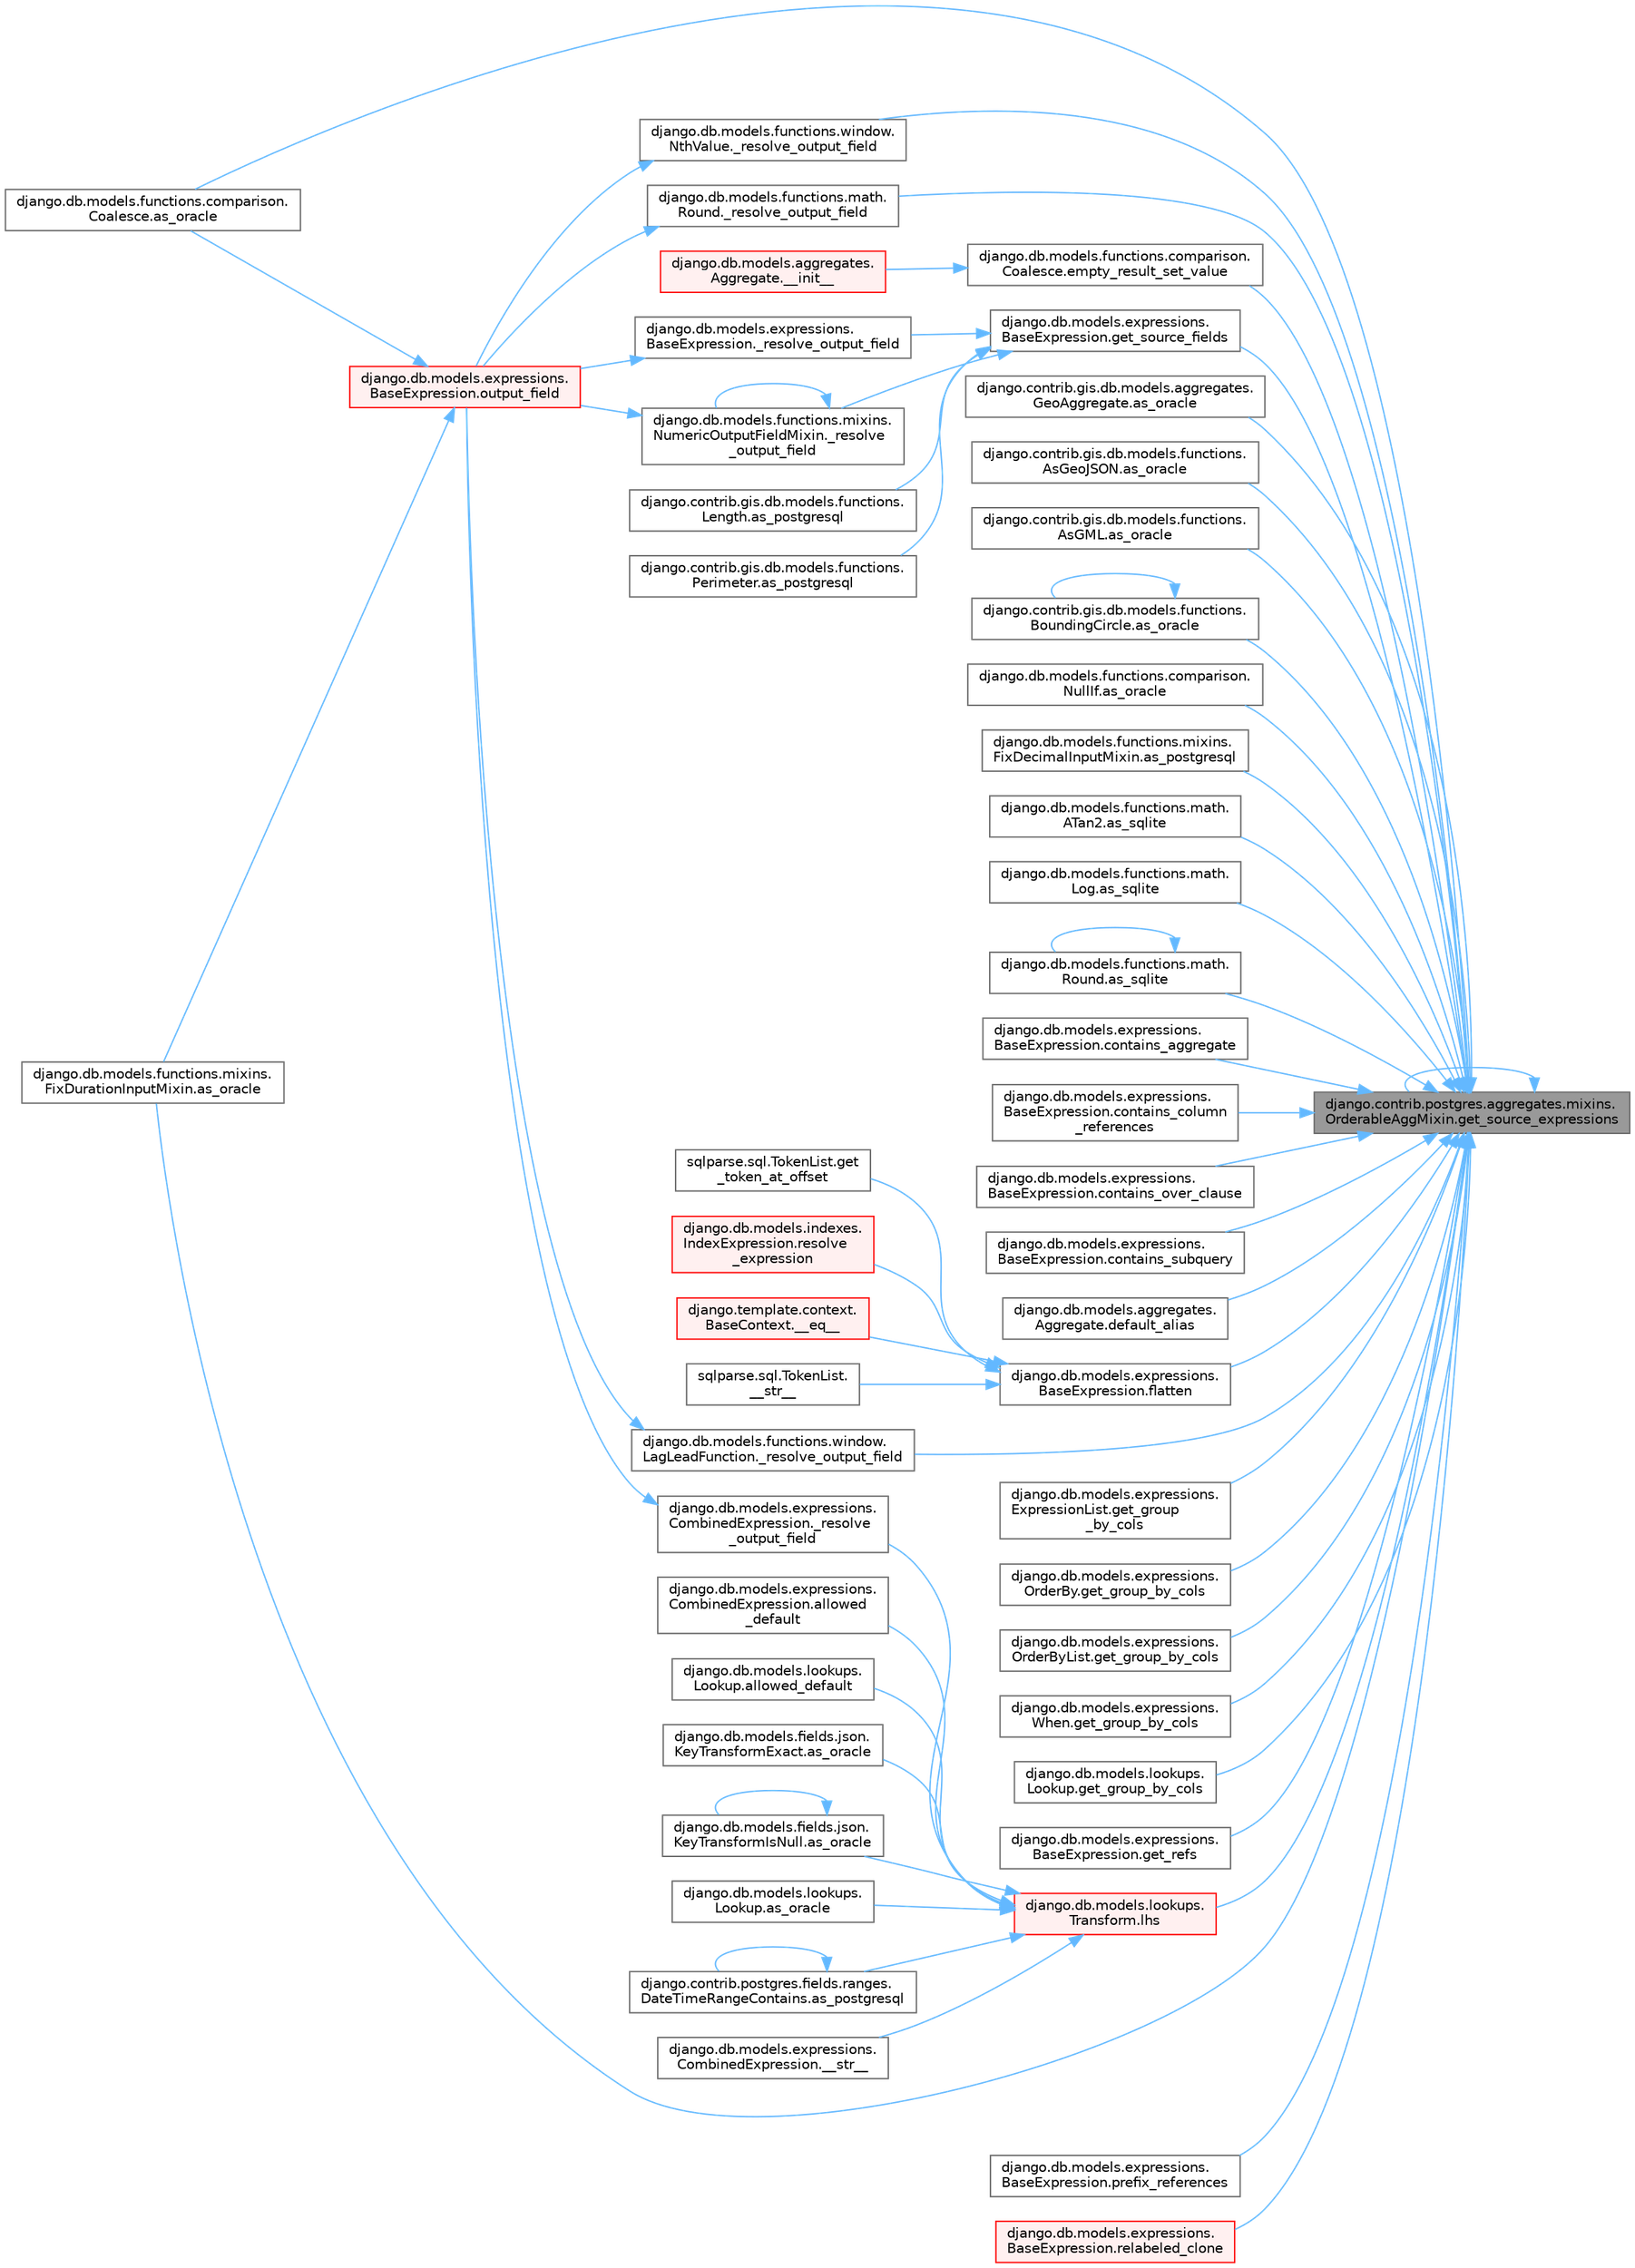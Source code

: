 digraph "django.contrib.postgres.aggregates.mixins.OrderableAggMixin.get_source_expressions"
{
 // LATEX_PDF_SIZE
  bgcolor="transparent";
  edge [fontname=Helvetica,fontsize=10,labelfontname=Helvetica,labelfontsize=10];
  node [fontname=Helvetica,fontsize=10,shape=box,height=0.2,width=0.4];
  rankdir="RL";
  Node1 [id="Node000001",label="django.contrib.postgres.aggregates.mixins.\lOrderableAggMixin.get_source_expressions",height=0.2,width=0.4,color="gray40", fillcolor="grey60", style="filled", fontcolor="black",tooltip=" "];
  Node1 -> Node2 [id="edge1_Node000001_Node000002",dir="back",color="steelblue1",style="solid",tooltip=" "];
  Node2 [id="Node000002",label="django.db.models.functions.math.\lRound._resolve_output_field",height=0.2,width=0.4,color="grey40", fillcolor="white", style="filled",URL="$classdjango_1_1db_1_1models_1_1functions_1_1math_1_1_round.html#aa7b9332c35bc83a0f7055177fb9304e3",tooltip=" "];
  Node2 -> Node3 [id="edge2_Node000002_Node000003",dir="back",color="steelblue1",style="solid",tooltip=" "];
  Node3 [id="Node000003",label="django.db.models.expressions.\lBaseExpression.output_field",height=0.2,width=0.4,color="red", fillcolor="#FFF0F0", style="filled",URL="$classdjango_1_1db_1_1models_1_1expressions_1_1_base_expression.html#a7f0982cb1de5cdeaa7f043c3ae611a6d",tooltip=" "];
  Node3 -> Node44 [id="edge3_Node000003_Node000044",dir="back",color="steelblue1",style="solid",tooltip=" "];
  Node44 [id="Node000044",label="django.db.models.functions.comparison.\lCoalesce.as_oracle",height=0.2,width=0.4,color="grey40", fillcolor="white", style="filled",URL="$classdjango_1_1db_1_1models_1_1functions_1_1comparison_1_1_coalesce.html#a1bbeea180ef3ef4d8ba5d51d33d6ef85",tooltip=" "];
  Node3 -> Node69 [id="edge4_Node000003_Node000069",dir="back",color="steelblue1",style="solid",tooltip=" "];
  Node69 [id="Node000069",label="django.db.models.functions.mixins.\lFixDurationInputMixin.as_oracle",height=0.2,width=0.4,color="grey40", fillcolor="white", style="filled",URL="$classdjango_1_1db_1_1models_1_1functions_1_1mixins_1_1_fix_duration_input_mixin.html#a2e5d6957724a89d03541cc897b6e6e53",tooltip=" "];
  Node1 -> Node1171 [id="edge5_Node000001_Node001171",dir="back",color="steelblue1",style="solid",tooltip=" "];
  Node1171 [id="Node001171",label="django.db.models.functions.window.\lLagLeadFunction._resolve_output_field",height=0.2,width=0.4,color="grey40", fillcolor="white", style="filled",URL="$classdjango_1_1db_1_1models_1_1functions_1_1window_1_1_lag_lead_function.html#ad9fef4f0de0bae4168483d83bf154eb5",tooltip=" "];
  Node1171 -> Node3 [id="edge6_Node001171_Node000003",dir="back",color="steelblue1",style="solid",tooltip=" "];
  Node1 -> Node1172 [id="edge7_Node000001_Node001172",dir="back",color="steelblue1",style="solid",tooltip=" "];
  Node1172 [id="Node001172",label="django.db.models.functions.window.\lNthValue._resolve_output_field",height=0.2,width=0.4,color="grey40", fillcolor="white", style="filled",URL="$classdjango_1_1db_1_1models_1_1functions_1_1window_1_1_nth_value.html#a01f5c13b954177f7f499ab3a354aa38a",tooltip=" "];
  Node1172 -> Node3 [id="edge8_Node001172_Node000003",dir="back",color="steelblue1",style="solid",tooltip=" "];
  Node1 -> Node345 [id="edge9_Node000001_Node000345",dir="back",color="steelblue1",style="solid",tooltip=" "];
  Node345 [id="Node000345",label="django.contrib.gis.db.models.aggregates.\lGeoAggregate.as_oracle",height=0.2,width=0.4,color="grey40", fillcolor="white", style="filled",URL="$classdjango_1_1contrib_1_1gis_1_1db_1_1models_1_1aggregates_1_1_geo_aggregate.html#a537ce307d50a80a372c22e07a9f25fa6",tooltip=" "];
  Node1 -> Node346 [id="edge10_Node000001_Node000346",dir="back",color="steelblue1",style="solid",tooltip=" "];
  Node346 [id="Node000346",label="django.contrib.gis.db.models.functions.\lAsGeoJSON.as_oracle",height=0.2,width=0.4,color="grey40", fillcolor="white", style="filled",URL="$classdjango_1_1contrib_1_1gis_1_1db_1_1models_1_1functions_1_1_as_geo_j_s_o_n.html#ae6e5acc7a92749f69dc7b18a973ffaae",tooltip=" "];
  Node1 -> Node347 [id="edge11_Node000001_Node000347",dir="back",color="steelblue1",style="solid",tooltip=" "];
  Node347 [id="Node000347",label="django.contrib.gis.db.models.functions.\lAsGML.as_oracle",height=0.2,width=0.4,color="grey40", fillcolor="white", style="filled",URL="$classdjango_1_1contrib_1_1gis_1_1db_1_1models_1_1functions_1_1_as_g_m_l.html#a0a70238d2ad8f058ef86dbfc6e8f3566",tooltip=" "];
  Node1 -> Node348 [id="edge12_Node000001_Node000348",dir="back",color="steelblue1",style="solid",tooltip=" "];
  Node348 [id="Node000348",label="django.contrib.gis.db.models.functions.\lBoundingCircle.as_oracle",height=0.2,width=0.4,color="grey40", fillcolor="white", style="filled",URL="$classdjango_1_1contrib_1_1gis_1_1db_1_1models_1_1functions_1_1_bounding_circle.html#a63203e27009441455a424b3a41593cd6",tooltip=" "];
  Node348 -> Node348 [id="edge13_Node000348_Node000348",dir="back",color="steelblue1",style="solid",tooltip=" "];
  Node1 -> Node44 [id="edge14_Node000001_Node000044",dir="back",color="steelblue1",style="solid",tooltip=" "];
  Node1 -> Node1173 [id="edge15_Node000001_Node001173",dir="back",color="steelblue1",style="solid",tooltip=" "];
  Node1173 [id="Node001173",label="django.db.models.functions.comparison.\lNullIf.as_oracle",height=0.2,width=0.4,color="grey40", fillcolor="white", style="filled",URL="$classdjango_1_1db_1_1models_1_1functions_1_1comparison_1_1_null_if.html#a61867c3acf8c0e19cbc06115618e395b",tooltip=" "];
  Node1 -> Node69 [id="edge16_Node000001_Node000069",dir="back",color="steelblue1",style="solid",tooltip=" "];
  Node1 -> Node352 [id="edge17_Node000001_Node000352",dir="back",color="steelblue1",style="solid",tooltip=" "];
  Node352 [id="Node000352",label="django.db.models.functions.mixins.\lFixDecimalInputMixin.as_postgresql",height=0.2,width=0.4,color="grey40", fillcolor="white", style="filled",URL="$classdjango_1_1db_1_1models_1_1functions_1_1mixins_1_1_fix_decimal_input_mixin.html#a064b38a679e55776f87518bc24a2f4a0",tooltip=" "];
  Node1 -> Node56 [id="edge18_Node000001_Node000056",dir="back",color="steelblue1",style="solid",tooltip=" "];
  Node56 [id="Node000056",label="django.db.models.functions.math.\lATan2.as_sqlite",height=0.2,width=0.4,color="grey40", fillcolor="white", style="filled",URL="$classdjango_1_1db_1_1models_1_1functions_1_1math_1_1_a_tan2.html#ac343d11000341dfc431de19f416ea4b6",tooltip=" "];
  Node1 -> Node57 [id="edge19_Node000001_Node000057",dir="back",color="steelblue1",style="solid",tooltip=" "];
  Node57 [id="Node000057",label="django.db.models.functions.math.\lLog.as_sqlite",height=0.2,width=0.4,color="grey40", fillcolor="white", style="filled",URL="$classdjango_1_1db_1_1models_1_1functions_1_1math_1_1_log.html#afcc146563033738d87dd1dc17d005111",tooltip=" "];
  Node1 -> Node1174 [id="edge20_Node000001_Node001174",dir="back",color="steelblue1",style="solid",tooltip=" "];
  Node1174 [id="Node001174",label="django.db.models.functions.math.\lRound.as_sqlite",height=0.2,width=0.4,color="grey40", fillcolor="white", style="filled",URL="$classdjango_1_1db_1_1models_1_1functions_1_1math_1_1_round.html#a287d7884d03a3cb2338f8327d36ab7f4",tooltip=" "];
  Node1174 -> Node1174 [id="edge21_Node001174_Node001174",dir="back",color="steelblue1",style="solid",tooltip=" "];
  Node1 -> Node1175 [id="edge22_Node000001_Node001175",dir="back",color="steelblue1",style="solid",tooltip=" "];
  Node1175 [id="Node001175",label="django.db.models.expressions.\lBaseExpression.contains_aggregate",height=0.2,width=0.4,color="grey40", fillcolor="white", style="filled",URL="$classdjango_1_1db_1_1models_1_1expressions_1_1_base_expression.html#af76d4a76e3f54db9a32b8d5ee2b87948",tooltip=" "];
  Node1 -> Node1176 [id="edge23_Node000001_Node001176",dir="back",color="steelblue1",style="solid",tooltip=" "];
  Node1176 [id="Node001176",label="django.db.models.expressions.\lBaseExpression.contains_column\l_references",height=0.2,width=0.4,color="grey40", fillcolor="white", style="filled",URL="$classdjango_1_1db_1_1models_1_1expressions_1_1_base_expression.html#af5c4b142fefb4788abf2261a2582dfe9",tooltip=" "];
  Node1 -> Node1177 [id="edge24_Node000001_Node001177",dir="back",color="steelblue1",style="solid",tooltip=" "];
  Node1177 [id="Node001177",label="django.db.models.expressions.\lBaseExpression.contains_over_clause",height=0.2,width=0.4,color="grey40", fillcolor="white", style="filled",URL="$classdjango_1_1db_1_1models_1_1expressions_1_1_base_expression.html#aabc4ca4ab54ff580926e71248c5612ab",tooltip=" "];
  Node1 -> Node1178 [id="edge25_Node000001_Node001178",dir="back",color="steelblue1",style="solid",tooltip=" "];
  Node1178 [id="Node001178",label="django.db.models.expressions.\lBaseExpression.contains_subquery",height=0.2,width=0.4,color="grey40", fillcolor="white", style="filled",URL="$classdjango_1_1db_1_1models_1_1expressions_1_1_base_expression.html#a218f7301f2126ca595a0e79df4f91b12",tooltip=" "];
  Node1 -> Node1179 [id="edge26_Node000001_Node001179",dir="back",color="steelblue1",style="solid",tooltip=" "];
  Node1179 [id="Node001179",label="django.db.models.aggregates.\lAggregate.default_alias",height=0.2,width=0.4,color="grey40", fillcolor="white", style="filled",URL="$classdjango_1_1db_1_1models_1_1aggregates_1_1_aggregate.html#a5d12250db1f3dfd711dad17ee7ea37d5",tooltip=" "];
  Node1 -> Node1180 [id="edge27_Node000001_Node001180",dir="back",color="steelblue1",style="solid",tooltip=" "];
  Node1180 [id="Node001180",label="django.db.models.functions.comparison.\lCoalesce.empty_result_set_value",height=0.2,width=0.4,color="grey40", fillcolor="white", style="filled",URL="$classdjango_1_1db_1_1models_1_1functions_1_1comparison_1_1_coalesce.html#a098df2aa87e871b6bc726d3839a7f259",tooltip=" "];
  Node1180 -> Node1181 [id="edge28_Node001180_Node001181",dir="back",color="steelblue1",style="solid",tooltip=" "];
  Node1181 [id="Node001181",label="django.db.models.aggregates.\lAggregate.__init__",height=0.2,width=0.4,color="red", fillcolor="#FFF0F0", style="filled",URL="$classdjango_1_1db_1_1models_1_1aggregates_1_1_aggregate.html#a946f9b8e47e99bb91408ac6c4059401f",tooltip=" "];
  Node1 -> Node1182 [id="edge29_Node000001_Node001182",dir="back",color="steelblue1",style="solid",tooltip=" "];
  Node1182 [id="Node001182",label="django.db.models.expressions.\lBaseExpression.flatten",height=0.2,width=0.4,color="grey40", fillcolor="white", style="filled",URL="$classdjango_1_1db_1_1models_1_1expressions_1_1_base_expression.html#a8493b4576a0e604f1dd483d0206430ac",tooltip=" "];
  Node1182 -> Node1183 [id="edge30_Node001182_Node001183",dir="back",color="steelblue1",style="solid",tooltip=" "];
  Node1183 [id="Node001183",label="django.template.context.\lBaseContext.__eq__",height=0.2,width=0.4,color="red", fillcolor="#FFF0F0", style="filled",URL="$classdjango_1_1template_1_1context_1_1_base_context.html#a5867d06e0333b61e05dace68d0a657c9",tooltip=" "];
  Node1182 -> Node1184 [id="edge31_Node001182_Node001184",dir="back",color="steelblue1",style="solid",tooltip=" "];
  Node1184 [id="Node001184",label="sqlparse.sql.TokenList.\l__str__",height=0.2,width=0.4,color="grey40", fillcolor="white", style="filled",URL="$classsqlparse_1_1sql_1_1_token_list.html#ae250ef1a7ec7501f79d94cf48c870fdd",tooltip=" "];
  Node1182 -> Node1185 [id="edge32_Node001182_Node001185",dir="back",color="steelblue1",style="solid",tooltip=" "];
  Node1185 [id="Node001185",label="sqlparse.sql.TokenList.get\l_token_at_offset",height=0.2,width=0.4,color="grey40", fillcolor="white", style="filled",URL="$classsqlparse_1_1sql_1_1_token_list.html#a51734d18175ea3c7aca59d2fa503b599",tooltip=" "];
  Node1182 -> Node1186 [id="edge33_Node001182_Node001186",dir="back",color="steelblue1",style="solid",tooltip=" "];
  Node1186 [id="Node001186",label="django.db.models.indexes.\lIndexExpression.resolve\l_expression",height=0.2,width=0.4,color="red", fillcolor="#FFF0F0", style="filled",URL="$classdjango_1_1db_1_1models_1_1indexes_1_1_index_expression.html#a55139a8ca1498b11693b49e67fcc09ba",tooltip=" "];
  Node1 -> Node1187 [id="edge34_Node000001_Node001187",dir="back",color="steelblue1",style="solid",tooltip=" "];
  Node1187 [id="Node001187",label="django.db.models.expressions.\lExpressionList.get_group\l_by_cols",height=0.2,width=0.4,color="grey40", fillcolor="white", style="filled",URL="$classdjango_1_1db_1_1models_1_1expressions_1_1_expression_list.html#ade08ba78d8d2afa4feaaf6046e0539f7",tooltip=" "];
  Node1 -> Node1188 [id="edge35_Node000001_Node001188",dir="back",color="steelblue1",style="solid",tooltip=" "];
  Node1188 [id="Node001188",label="django.db.models.expressions.\lOrderBy.get_group_by_cols",height=0.2,width=0.4,color="grey40", fillcolor="white", style="filled",URL="$classdjango_1_1db_1_1models_1_1expressions_1_1_order_by.html#a2b412d539ba39203045c6c188440794c",tooltip=" "];
  Node1 -> Node1189 [id="edge36_Node000001_Node001189",dir="back",color="steelblue1",style="solid",tooltip=" "];
  Node1189 [id="Node001189",label="django.db.models.expressions.\lOrderByList.get_group_by_cols",height=0.2,width=0.4,color="grey40", fillcolor="white", style="filled",URL="$classdjango_1_1db_1_1models_1_1expressions_1_1_order_by_list.html#acb31a12879537bd612f4741fbe7823e5",tooltip=" "];
  Node1 -> Node1190 [id="edge37_Node000001_Node001190",dir="back",color="steelblue1",style="solid",tooltip=" "];
  Node1190 [id="Node001190",label="django.db.models.expressions.\lWhen.get_group_by_cols",height=0.2,width=0.4,color="grey40", fillcolor="white", style="filled",URL="$classdjango_1_1db_1_1models_1_1expressions_1_1_when.html#afcd99eb8cfc1b719c10b3d561a74eb08",tooltip=" "];
  Node1 -> Node1191 [id="edge38_Node000001_Node001191",dir="back",color="steelblue1",style="solid",tooltip=" "];
  Node1191 [id="Node001191",label="django.db.models.lookups.\lLookup.get_group_by_cols",height=0.2,width=0.4,color="grey40", fillcolor="white", style="filled",URL="$classdjango_1_1db_1_1models_1_1lookups_1_1_lookup.html#a09ed22a2472d32e35116c81cdae27588",tooltip=" "];
  Node1 -> Node1192 [id="edge39_Node000001_Node001192",dir="back",color="steelblue1",style="solid",tooltip=" "];
  Node1192 [id="Node001192",label="django.db.models.expressions.\lBaseExpression.get_refs",height=0.2,width=0.4,color="grey40", fillcolor="white", style="filled",URL="$classdjango_1_1db_1_1models_1_1expressions_1_1_base_expression.html#aa2e17dbb760799635e642b44dde2ce20",tooltip=" "];
  Node1 -> Node1 [id="edge40_Node000001_Node000001",dir="back",color="steelblue1",style="solid",tooltip=" "];
  Node1 -> Node1193 [id="edge41_Node000001_Node001193",dir="back",color="steelblue1",style="solid",tooltip=" "];
  Node1193 [id="Node001193",label="django.db.models.expressions.\lBaseExpression.get_source_fields",height=0.2,width=0.4,color="grey40", fillcolor="white", style="filled",URL="$classdjango_1_1db_1_1models_1_1expressions_1_1_base_expression.html#a12ff1384ded4ceeeb39de09b54a827aa",tooltip=" "];
  Node1193 -> Node1194 [id="edge42_Node001193_Node001194",dir="back",color="steelblue1",style="solid",tooltip=" "];
  Node1194 [id="Node001194",label="django.db.models.expressions.\lBaseExpression._resolve_output_field",height=0.2,width=0.4,color="grey40", fillcolor="white", style="filled",URL="$classdjango_1_1db_1_1models_1_1expressions_1_1_base_expression.html#a4d77b67d8a2c12f240cfa67a218742d9",tooltip=" "];
  Node1194 -> Node3 [id="edge43_Node001194_Node000003",dir="back",color="steelblue1",style="solid",tooltip=" "];
  Node1193 -> Node1195 [id="edge44_Node001193_Node001195",dir="back",color="steelblue1",style="solid",tooltip=" "];
  Node1195 [id="Node001195",label="django.db.models.functions.mixins.\lNumericOutputFieldMixin._resolve\l_output_field",height=0.2,width=0.4,color="grey40", fillcolor="white", style="filled",URL="$classdjango_1_1db_1_1models_1_1functions_1_1mixins_1_1_numeric_output_field_mixin.html#ada10dc529cfe036597471f6439dfb0c5",tooltip=" "];
  Node1195 -> Node1195 [id="edge45_Node001195_Node001195",dir="back",color="steelblue1",style="solid",tooltip=" "];
  Node1195 -> Node3 [id="edge46_Node001195_Node000003",dir="back",color="steelblue1",style="solid",tooltip=" "];
  Node1193 -> Node350 [id="edge47_Node001193_Node000350",dir="back",color="steelblue1",style="solid",tooltip=" "];
  Node350 [id="Node000350",label="django.contrib.gis.db.models.functions.\lLength.as_postgresql",height=0.2,width=0.4,color="grey40", fillcolor="white", style="filled",URL="$classdjango_1_1contrib_1_1gis_1_1db_1_1models_1_1functions_1_1_length.html#a32b7fc6b989a562d19b2ef3ea8a4d5aa",tooltip=" "];
  Node1193 -> Node1116 [id="edge48_Node001193_Node001116",dir="back",color="steelblue1",style="solid",tooltip=" "];
  Node1116 [id="Node001116",label="django.contrib.gis.db.models.functions.\lPerimeter.as_postgresql",height=0.2,width=0.4,color="grey40", fillcolor="white", style="filled",URL="$classdjango_1_1contrib_1_1gis_1_1db_1_1models_1_1functions_1_1_perimeter.html#a7e6534386f777f3698dd91bd93c39a9b",tooltip=" "];
  Node1 -> Node1196 [id="edge49_Node000001_Node001196",dir="back",color="steelblue1",style="solid",tooltip=" "];
  Node1196 [id="Node001196",label="django.db.models.lookups.\lTransform.lhs",height=0.2,width=0.4,color="red", fillcolor="#FFF0F0", style="filled",URL="$classdjango_1_1db_1_1models_1_1lookups_1_1_transform.html#ac0ce01e192abd1a739a4c77fcc8a1bf9",tooltip=" "];
  Node1196 -> Node1197 [id="edge50_Node001196_Node001197",dir="back",color="steelblue1",style="solid",tooltip=" "];
  Node1197 [id="Node001197",label="django.db.models.expressions.\lCombinedExpression.__str__",height=0.2,width=0.4,color="grey40", fillcolor="white", style="filled",URL="$classdjango_1_1db_1_1models_1_1expressions_1_1_combined_expression.html#a2b132c9b01a89e95438ba80ae83d6658",tooltip=" "];
  Node1196 -> Node1198 [id="edge51_Node001196_Node001198",dir="back",color="steelblue1",style="solid",tooltip=" "];
  Node1198 [id="Node001198",label="django.db.models.expressions.\lCombinedExpression._resolve\l_output_field",height=0.2,width=0.4,color="grey40", fillcolor="white", style="filled",URL="$classdjango_1_1db_1_1models_1_1expressions_1_1_combined_expression.html#ad5c6df54cfa479187073e305a8cbae20",tooltip=" "];
  Node1198 -> Node3 [id="edge52_Node001198_Node000003",dir="back",color="steelblue1",style="solid",tooltip=" "];
  Node1196 -> Node1199 [id="edge53_Node001196_Node001199",dir="back",color="steelblue1",style="solid",tooltip=" "];
  Node1199 [id="Node001199",label="django.db.models.expressions.\lCombinedExpression.allowed\l_default",height=0.2,width=0.4,color="grey40", fillcolor="white", style="filled",URL="$classdjango_1_1db_1_1models_1_1expressions_1_1_combined_expression.html#a0a98dcb658651abfebd304df9710a602",tooltip=" "];
  Node1196 -> Node1200 [id="edge54_Node001196_Node001200",dir="back",color="steelblue1",style="solid",tooltip=" "];
  Node1200 [id="Node001200",label="django.db.models.lookups.\lLookup.allowed_default",height=0.2,width=0.4,color="grey40", fillcolor="white", style="filled",URL="$classdjango_1_1db_1_1models_1_1lookups_1_1_lookup.html#a7987146e275167336e4fb427aca8815a",tooltip=" "];
  Node1196 -> Node1201 [id="edge55_Node001196_Node001201",dir="back",color="steelblue1",style="solid",tooltip=" "];
  Node1201 [id="Node001201",label="django.db.models.fields.json.\lKeyTransformExact.as_oracle",height=0.2,width=0.4,color="grey40", fillcolor="white", style="filled",URL="$classdjango_1_1db_1_1models_1_1fields_1_1json_1_1_key_transform_exact.html#aa4301428a92a3405546449c215167d63",tooltip=" "];
  Node1196 -> Node1202 [id="edge56_Node001196_Node001202",dir="back",color="steelblue1",style="solid",tooltip=" "];
  Node1202 [id="Node001202",label="django.db.models.fields.json.\lKeyTransformIsNull.as_oracle",height=0.2,width=0.4,color="grey40", fillcolor="white", style="filled",URL="$classdjango_1_1db_1_1models_1_1fields_1_1json_1_1_key_transform_is_null.html#a805048bd65267fb7348c3a3e980f119d",tooltip=" "];
  Node1202 -> Node1202 [id="edge57_Node001202_Node001202",dir="back",color="steelblue1",style="solid",tooltip=" "];
  Node1196 -> Node1203 [id="edge58_Node001196_Node001203",dir="back",color="steelblue1",style="solid",tooltip=" "];
  Node1203 [id="Node001203",label="django.db.models.lookups.\lLookup.as_oracle",height=0.2,width=0.4,color="grey40", fillcolor="white", style="filled",URL="$classdjango_1_1db_1_1models_1_1lookups_1_1_lookup.html#ab9ca67b13ca2f0176d65744a83e5d512",tooltip=" "];
  Node1196 -> Node1204 [id="edge59_Node001196_Node001204",dir="back",color="steelblue1",style="solid",tooltip=" "];
  Node1204 [id="Node001204",label="django.contrib.postgres.fields.ranges.\lDateTimeRangeContains.as_postgresql",height=0.2,width=0.4,color="grey40", fillcolor="white", style="filled",URL="$classdjango_1_1contrib_1_1postgres_1_1fields_1_1ranges_1_1_date_time_range_contains.html#a9d48ddc2937bf92cc33011e330561c1f",tooltip=" "];
  Node1204 -> Node1204 [id="edge60_Node001204_Node001204",dir="back",color="steelblue1",style="solid",tooltip=" "];
  Node1 -> Node1073 [id="edge61_Node000001_Node001073",dir="back",color="steelblue1",style="solid",tooltip=" "];
  Node1073 [id="Node001073",label="django.db.models.expressions.\lBaseExpression.prefix_references",height=0.2,width=0.4,color="grey40", fillcolor="white", style="filled",URL="$classdjango_1_1db_1_1models_1_1expressions_1_1_base_expression.html#a9bc121f5809267eae0de9031ef27c854",tooltip=" "];
  Node1 -> Node1074 [id="edge62_Node000001_Node001074",dir="back",color="steelblue1",style="solid",tooltip=" "];
  Node1074 [id="Node001074",label="django.db.models.expressions.\lBaseExpression.relabeled_clone",height=0.2,width=0.4,color="red", fillcolor="#FFF0F0", style="filled",URL="$classdjango_1_1db_1_1models_1_1expressions_1_1_base_expression.html#a9ab1678dec9695e3a5afc9cc18b4a9f7",tooltip=" "];
}
